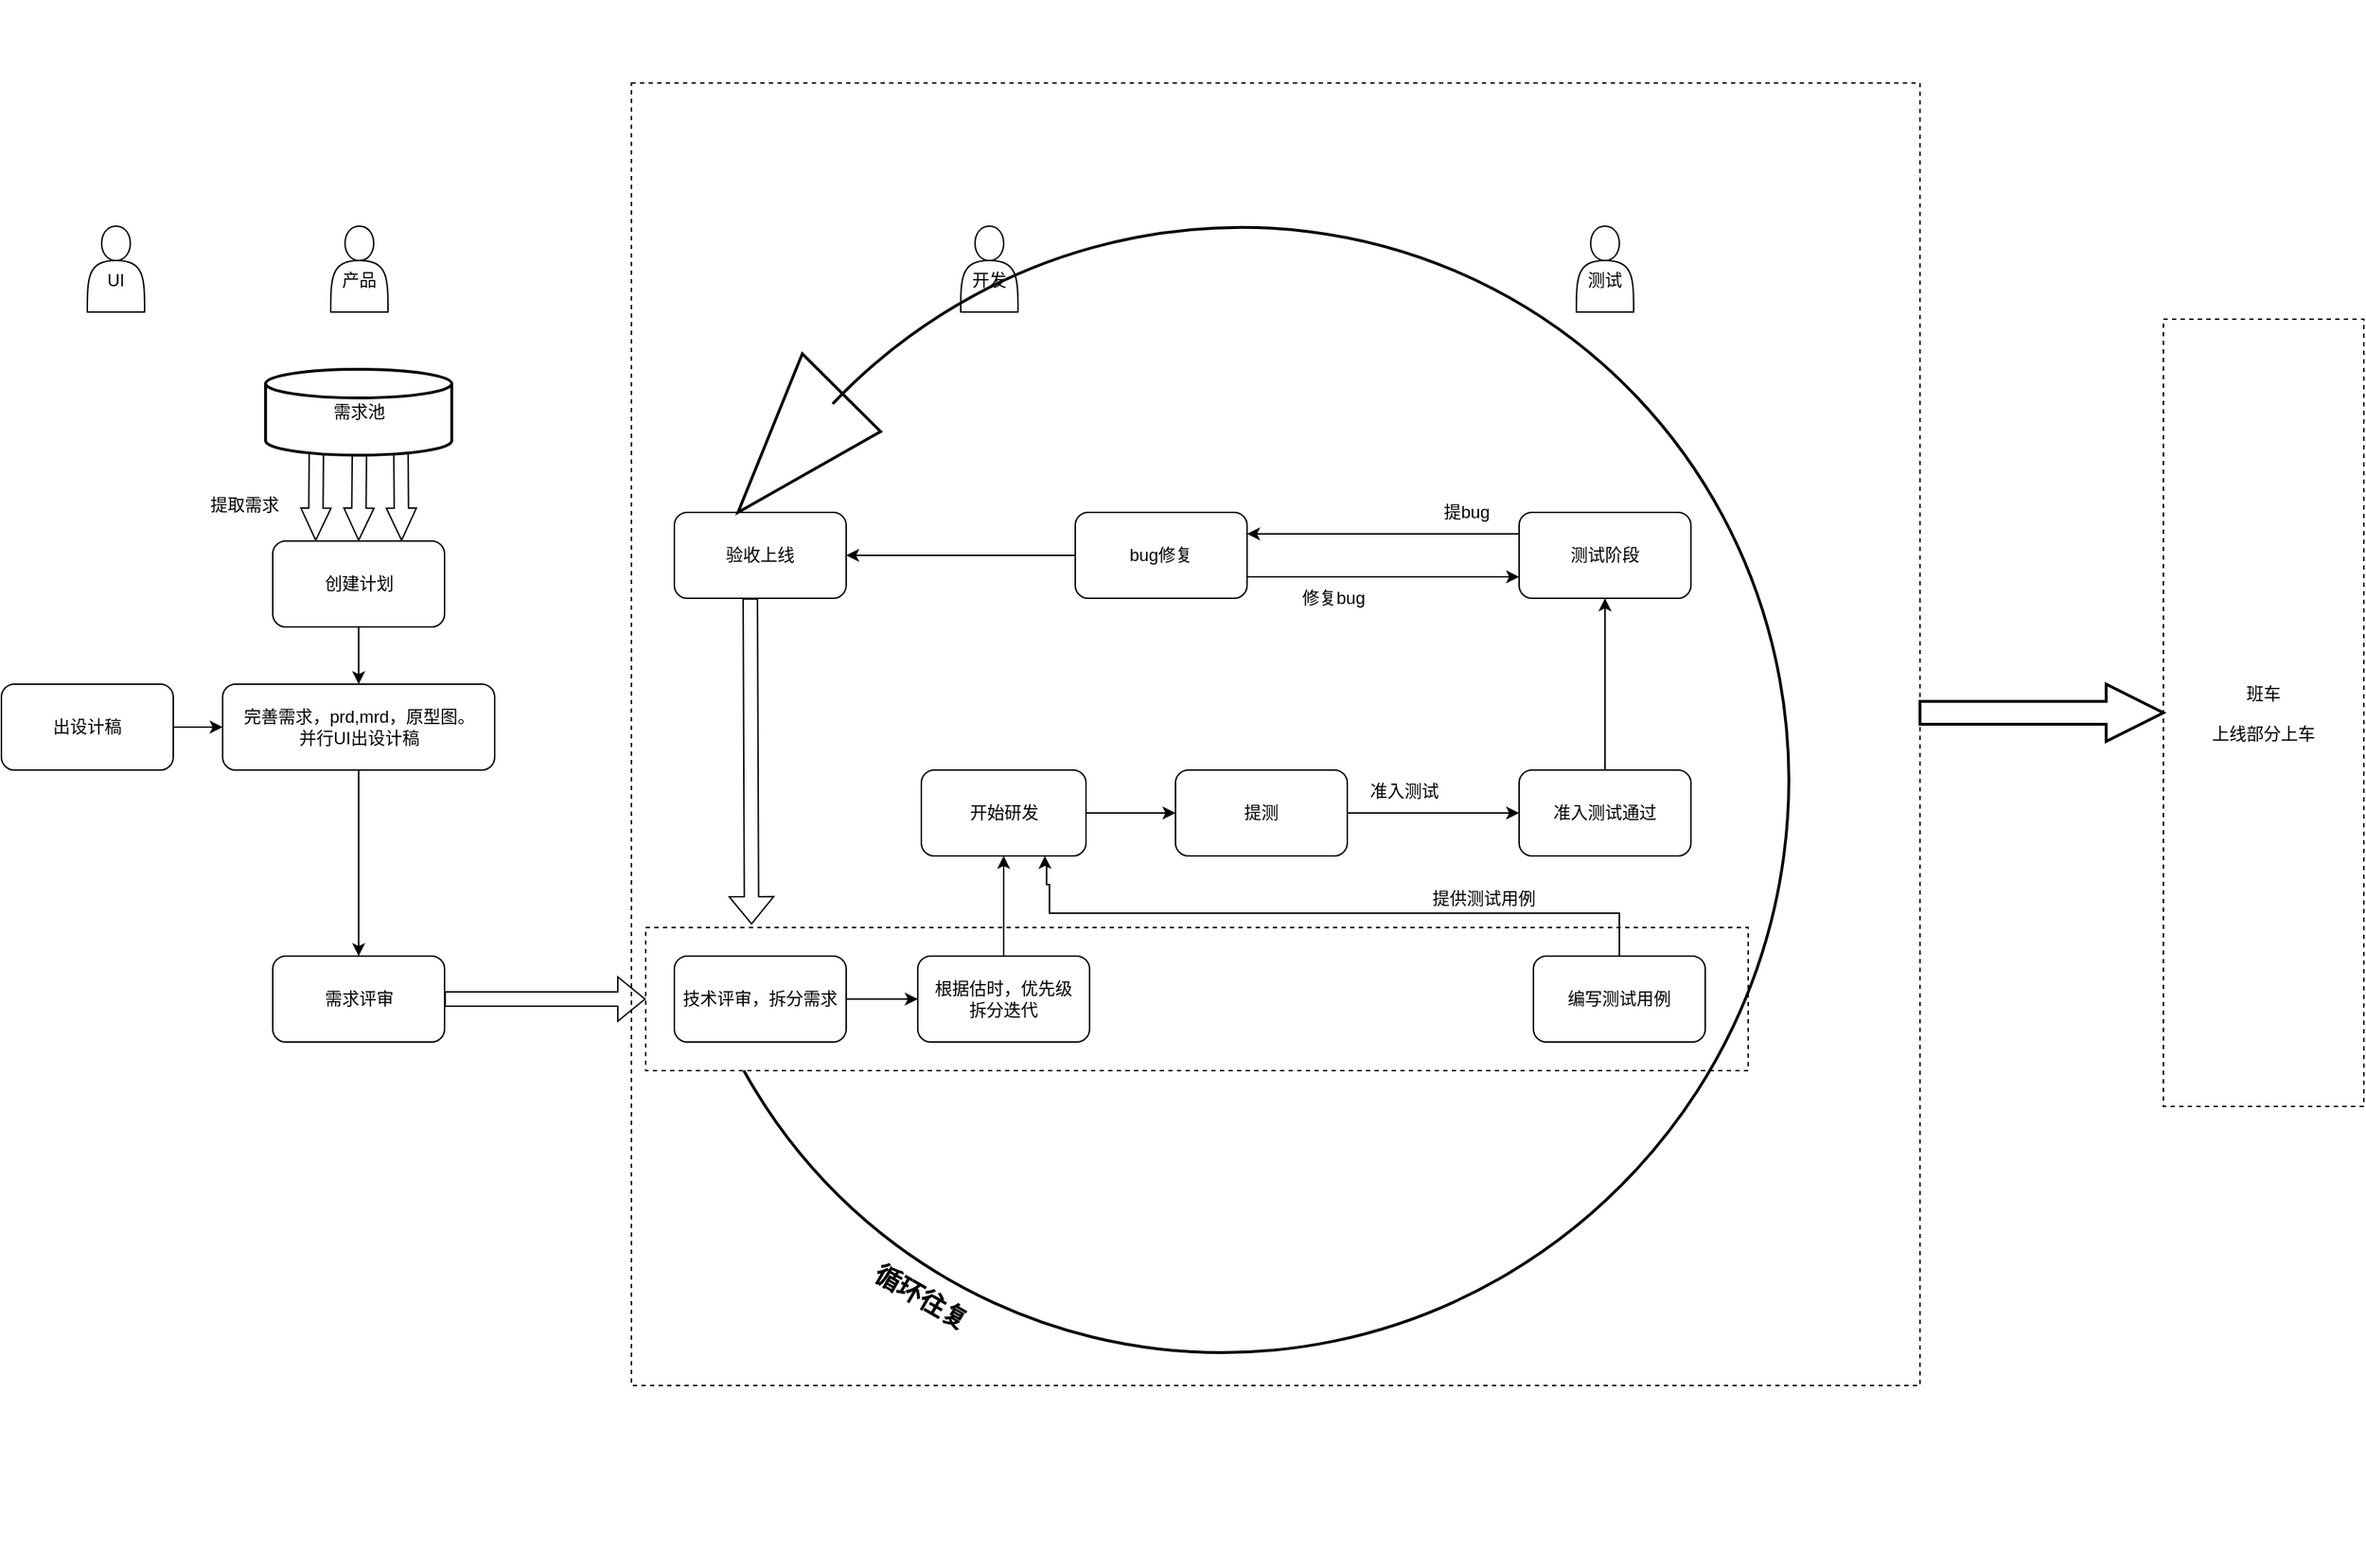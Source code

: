 <mxfile version="17.1.2" type="github">
  <diagram id="tSGG9kwhMNB_0e-GcAUV" name="第 1 页">
    <mxGraphModel dx="1731" dy="2766" grid="1" gridSize="10" guides="1" tooltips="1" connect="1" arrows="1" fold="1" page="1" pageScale="1" pageWidth="2336" pageHeight="1654" math="0" shadow="0">
      <root>
        <mxCell id="0" />
        <mxCell id="1" parent="0" />
        <mxCell id="1NMRpeNYo86zTvfl2Am6-1" value="&lt;br&gt;产品" style="shape=actor;whiteSpace=wrap;html=1;" vertex="1" parent="1">
          <mxGeometry x="350" y="130" width="40" height="60" as="geometry" />
        </mxCell>
        <mxCell id="1NMRpeNYo86zTvfl2Am6-2" value="&lt;br&gt;开发" style="shape=actor;whiteSpace=wrap;html=1;" vertex="1" parent="1">
          <mxGeometry x="790" y="130" width="40" height="60" as="geometry" />
        </mxCell>
        <mxCell id="1NMRpeNYo86zTvfl2Am6-3" value="&lt;br&gt;测试" style="shape=actor;whiteSpace=wrap;html=1;" vertex="1" parent="1">
          <mxGeometry x="1220" y="130" width="40" height="60" as="geometry" />
        </mxCell>
        <mxCell id="1NMRpeNYo86zTvfl2Am6-4" value="&lt;br&gt;UI" style="shape=actor;whiteSpace=wrap;html=1;" vertex="1" parent="1">
          <mxGeometry x="180" y="130" width="40" height="60" as="geometry" />
        </mxCell>
        <mxCell id="1NMRpeNYo86zTvfl2Am6-6" value="" style="shape=flexArrow;endArrow=classic;html=1;rounded=0;endWidth=10;endSize=7.17;entryX=0.75;entryY=0;entryDx=0;entryDy=0;" edge="1" parent="1" target="1NMRpeNYo86zTvfl2Am6-12">
          <mxGeometry width="50" height="50" relative="1" as="geometry">
            <mxPoint x="399" y="280" as="sourcePoint" />
            <mxPoint x="234.54" y="246.284" as="targetPoint" />
            <Array as="points" />
          </mxGeometry>
        </mxCell>
        <mxCell id="1NMRpeNYo86zTvfl2Am6-7" value="" style="shape=flexArrow;endArrow=classic;html=1;rounded=0;endWidth=10;endSize=7.17;entryX=0.25;entryY=0;entryDx=0;entryDy=0;" edge="1" parent="1" target="1NMRpeNYo86zTvfl2Am6-12">
          <mxGeometry width="50" height="50" relative="1" as="geometry">
            <mxPoint x="340" y="280" as="sourcePoint" />
            <mxPoint x="340" y="380" as="targetPoint" />
            <Array as="points" />
          </mxGeometry>
        </mxCell>
        <mxCell id="1NMRpeNYo86zTvfl2Am6-8" value="提取需求&lt;br&gt;" style="text;html=1;strokeColor=none;fillColor=none;align=center;verticalAlign=middle;whiteSpace=wrap;rounded=0;" vertex="1" parent="1">
          <mxGeometry x="260" y="310" width="60" height="30" as="geometry" />
        </mxCell>
        <mxCell id="1NMRpeNYo86zTvfl2Am6-9" value="" style="edgeStyle=orthogonalEdgeStyle;rounded=0;orthogonalLoop=1;jettySize=auto;html=1;" edge="1" parent="1" target="1NMRpeNYo86zTvfl2Am6-10" source="1NMRpeNYo86zTvfl2Am6-12">
          <mxGeometry relative="1" as="geometry">
            <mxPoint x="370" y="438" as="sourcePoint" />
          </mxGeometry>
        </mxCell>
        <mxCell id="1NMRpeNYo86zTvfl2Am6-35" value="" style="edgeStyle=orthogonalEdgeStyle;rounded=0;orthogonalLoop=1;jettySize=auto;html=1;" edge="1" parent="1" source="1NMRpeNYo86zTvfl2Am6-10" target="1NMRpeNYo86zTvfl2Am6-34">
          <mxGeometry relative="1" as="geometry" />
        </mxCell>
        <mxCell id="1NMRpeNYo86zTvfl2Am6-10" value="&lt;div class=&quot;okr-block-clipboard&quot;&gt;&lt;/div&gt;&lt;div&gt;&lt;div&gt;&lt;div&gt;完善需求，prd,mrd，原型图。&lt;/div&gt;&lt;div&gt;并行UI出设计稿&lt;/div&gt;&lt;/div&gt;&lt;/div&gt;" style="rounded=1;whiteSpace=wrap;html=1;" vertex="1" parent="1">
          <mxGeometry x="274.5" y="450" width="190" height="60" as="geometry" />
        </mxCell>
        <mxCell id="1NMRpeNYo86zTvfl2Am6-11" value="&lt;span&gt;需求池&lt;/span&gt;" style="strokeWidth=2;html=1;shape=mxgraph.flowchart.database;whiteSpace=wrap;" vertex="1" parent="1">
          <mxGeometry x="304.5" y="230" width="130" height="60" as="geometry" />
        </mxCell>
        <mxCell id="1NMRpeNYo86zTvfl2Am6-12" value="&lt;span&gt;创建计划&lt;/span&gt;" style="rounded=1;whiteSpace=wrap;html=1;" vertex="1" parent="1">
          <mxGeometry x="309.5" y="350" width="120" height="60" as="geometry" />
        </mxCell>
        <mxCell id="1NMRpeNYo86zTvfl2Am6-13" value="" style="shape=flexArrow;endArrow=classic;html=1;rounded=0;exitX=0.5;exitY=1;exitDx=0;exitDy=0;endWidth=10;endSize=7.17;entryX=0.5;entryY=0;entryDx=0;entryDy=0;" edge="1" parent="1" target="1NMRpeNYo86zTvfl2Am6-12">
          <mxGeometry width="50" height="50" relative="1" as="geometry">
            <mxPoint x="370" y="290" as="sourcePoint" />
            <mxPoint x="370" y="370" as="targetPoint" />
            <Array as="points" />
          </mxGeometry>
        </mxCell>
        <mxCell id="1NMRpeNYo86zTvfl2Am6-45" value="" style="edgeStyle=orthogonalEdgeStyle;rounded=0;orthogonalLoop=1;jettySize=auto;html=1;" edge="1" parent="1" source="1NMRpeNYo86zTvfl2Am6-14" target="1NMRpeNYo86zTvfl2Am6-15">
          <mxGeometry relative="1" as="geometry" />
        </mxCell>
        <mxCell id="1NMRpeNYo86zTvfl2Am6-14" value="&lt;span&gt;技术评审，拆分需求&lt;/span&gt;" style="rounded=1;whiteSpace=wrap;html=1;" vertex="1" parent="1">
          <mxGeometry x="590" y="640" width="120" height="60" as="geometry" />
        </mxCell>
        <mxCell id="1NMRpeNYo86zTvfl2Am6-44" value="" style="edgeStyle=orthogonalEdgeStyle;rounded=0;orthogonalLoop=1;jettySize=auto;html=1;" edge="1" parent="1" source="1NMRpeNYo86zTvfl2Am6-15" target="1NMRpeNYo86zTvfl2Am6-17">
          <mxGeometry relative="1" as="geometry" />
        </mxCell>
        <mxCell id="1NMRpeNYo86zTvfl2Am6-15" value="根据估时，优先级&lt;br&gt;拆分迭代" style="whiteSpace=wrap;html=1;fillColor=rgb(255, 255, 255);strokeColor=rgb(0, 0, 0);fontColor=rgb(0, 0, 0);rounded=1;" vertex="1" parent="1">
          <mxGeometry x="760" y="640" width="120" height="60" as="geometry" />
        </mxCell>
        <mxCell id="1NMRpeNYo86zTvfl2Am6-20" value="" style="edgeStyle=orthogonalEdgeStyle;rounded=0;orthogonalLoop=1;jettySize=auto;html=1;" edge="1" parent="1" source="1NMRpeNYo86zTvfl2Am6-17" target="1NMRpeNYo86zTvfl2Am6-19">
          <mxGeometry relative="1" as="geometry" />
        </mxCell>
        <mxCell id="1NMRpeNYo86zTvfl2Am6-17" value="开始研发" style="whiteSpace=wrap;html=1;fillColor=rgb(255, 255, 255);strokeColor=rgb(0, 0, 0);fontColor=rgb(0, 0, 0);rounded=1;" vertex="1" parent="1">
          <mxGeometry x="762.5" y="510" width="115" height="60" as="geometry" />
        </mxCell>
        <mxCell id="1NMRpeNYo86zTvfl2Am6-22" value="" style="edgeStyle=orthogonalEdgeStyle;rounded=0;orthogonalLoop=1;jettySize=auto;html=1;" edge="1" parent="1" source="1NMRpeNYo86zTvfl2Am6-19" target="1NMRpeNYo86zTvfl2Am6-21">
          <mxGeometry relative="1" as="geometry" />
        </mxCell>
        <mxCell id="1NMRpeNYo86zTvfl2Am6-19" value="提测" style="whiteSpace=wrap;html=1;fillColor=rgb(255, 255, 255);strokeColor=rgb(0, 0, 0);fontColor=rgb(0, 0, 0);rounded=1;" vertex="1" parent="1">
          <mxGeometry x="940" y="510" width="120" height="60" as="geometry" />
        </mxCell>
        <mxCell id="1NMRpeNYo86zTvfl2Am6-25" value="" style="edgeStyle=orthogonalEdgeStyle;rounded=0;orthogonalLoop=1;jettySize=auto;html=1;" edge="1" parent="1" source="1NMRpeNYo86zTvfl2Am6-21" target="1NMRpeNYo86zTvfl2Am6-24">
          <mxGeometry relative="1" as="geometry" />
        </mxCell>
        <mxCell id="1NMRpeNYo86zTvfl2Am6-21" value="准入测试通过" style="whiteSpace=wrap;html=1;fillColor=rgb(255, 255, 255);strokeColor=rgb(0, 0, 0);fontColor=rgb(0, 0, 0);rounded=1;" vertex="1" parent="1">
          <mxGeometry x="1180" y="510" width="120" height="60" as="geometry" />
        </mxCell>
        <mxCell id="1NMRpeNYo86zTvfl2Am6-23" value="准入测试" style="text;html=1;strokeColor=none;fillColor=none;align=center;verticalAlign=middle;whiteSpace=wrap;rounded=0;" vertex="1" parent="1">
          <mxGeometry x="1070" y="510" width="60" height="30" as="geometry" />
        </mxCell>
        <mxCell id="1NMRpeNYo86zTvfl2Am6-49" value="" style="edgeStyle=orthogonalEdgeStyle;rounded=0;orthogonalLoop=1;jettySize=auto;html=1;entryX=1;entryY=0.25;entryDx=0;entryDy=0;exitX=0;exitY=0.25;exitDx=0;exitDy=0;" edge="1" parent="1" source="1NMRpeNYo86zTvfl2Am6-24" target="1NMRpeNYo86zTvfl2Am6-28">
          <mxGeometry relative="1" as="geometry">
            <mxPoint x="990" y="360" as="targetPoint" />
          </mxGeometry>
        </mxCell>
        <mxCell id="1NMRpeNYo86zTvfl2Am6-24" value="测试阶段" style="whiteSpace=wrap;html=1;fillColor=rgb(255, 255, 255);strokeColor=rgb(0, 0, 0);fontColor=rgb(0, 0, 0);rounded=1;" vertex="1" parent="1">
          <mxGeometry x="1180" y="330" width="120" height="60" as="geometry" />
        </mxCell>
        <mxCell id="1NMRpeNYo86zTvfl2Am6-52" value="" style="edgeStyle=orthogonalEdgeStyle;rounded=0;orthogonalLoop=1;jettySize=auto;html=1;exitX=1;exitY=0.75;exitDx=0;exitDy=0;entryX=0;entryY=0.75;entryDx=0;entryDy=0;" edge="1" parent="1" source="1NMRpeNYo86zTvfl2Am6-28" target="1NMRpeNYo86zTvfl2Am6-24">
          <mxGeometry relative="1" as="geometry">
            <mxPoint x="1130" y="360" as="targetPoint" />
          </mxGeometry>
        </mxCell>
        <mxCell id="1NMRpeNYo86zTvfl2Am6-57" value="" style="edgeStyle=orthogonalEdgeStyle;rounded=0;orthogonalLoop=1;jettySize=auto;html=1;" edge="1" parent="1" source="1NMRpeNYo86zTvfl2Am6-28" target="1NMRpeNYo86zTvfl2Am6-56">
          <mxGeometry relative="1" as="geometry" />
        </mxCell>
        <mxCell id="1NMRpeNYo86zTvfl2Am6-28" value="bug修复" style="rounded=1;whiteSpace=wrap;html=1;" vertex="1" parent="1">
          <mxGeometry x="870" y="330" width="120" height="60" as="geometry" />
        </mxCell>
        <mxCell id="1NMRpeNYo86zTvfl2Am6-33" value="" style="edgeStyle=orthogonalEdgeStyle;rounded=0;orthogonalLoop=1;jettySize=auto;html=1;" edge="1" parent="1" source="1NMRpeNYo86zTvfl2Am6-32" target="1NMRpeNYo86zTvfl2Am6-10">
          <mxGeometry relative="1" as="geometry" />
        </mxCell>
        <mxCell id="1NMRpeNYo86zTvfl2Am6-32" value="出设计稿" style="rounded=1;whiteSpace=wrap;html=1;" vertex="1" parent="1">
          <mxGeometry x="120" y="450" width="120" height="60" as="geometry" />
        </mxCell>
        <mxCell id="1NMRpeNYo86zTvfl2Am6-34" value="需求评审" style="whiteSpace=wrap;html=1;rounded=1;" vertex="1" parent="1">
          <mxGeometry x="309.5" y="640" width="120" height="60" as="geometry" />
        </mxCell>
        <mxCell id="1NMRpeNYo86zTvfl2Am6-47" value="" style="edgeStyle=orthogonalEdgeStyle;rounded=0;orthogonalLoop=1;jettySize=auto;html=1;entryX=0.75;entryY=1;entryDx=0;entryDy=0;" edge="1" parent="1" source="1NMRpeNYo86zTvfl2Am6-40" target="1NMRpeNYo86zTvfl2Am6-17">
          <mxGeometry relative="1" as="geometry">
            <mxPoint x="860" y="590" as="targetPoint" />
            <Array as="points">
              <mxPoint x="1250" y="610" />
              <mxPoint x="852" y="610" />
              <mxPoint x="852" y="590" />
              <mxPoint x="850" y="590" />
              <mxPoint x="850" y="574" />
              <mxPoint x="849" y="574" />
            </Array>
          </mxGeometry>
        </mxCell>
        <mxCell id="1NMRpeNYo86zTvfl2Am6-40" value="编写测试用例" style="rounded=1;whiteSpace=wrap;html=1;" vertex="1" parent="1">
          <mxGeometry x="1190" y="640" width="120" height="60" as="geometry" />
        </mxCell>
        <mxCell id="1NMRpeNYo86zTvfl2Am6-50" value="提bug" style="text;html=1;align=center;verticalAlign=middle;resizable=0;points=[];autosize=1;strokeColor=none;fillColor=none;" vertex="1" parent="1">
          <mxGeometry x="1118" y="320" width="50" height="20" as="geometry" />
        </mxCell>
        <mxCell id="1NMRpeNYo86zTvfl2Am6-53" value="修复bug" style="text;html=1;align=center;verticalAlign=middle;resizable=0;points=[];autosize=1;strokeColor=none;fillColor=none;" vertex="1" parent="1">
          <mxGeometry x="1020" y="380" width="60" height="20" as="geometry" />
        </mxCell>
        <mxCell id="1NMRpeNYo86zTvfl2Am6-54" value="" style="shape=flexArrow;endArrow=classic;html=1;rounded=0;exitX=1;exitY=0.5;exitDx=0;exitDy=0;entryX=0;entryY=0.5;entryDx=0;entryDy=0;" edge="1" parent="1" source="1NMRpeNYo86zTvfl2Am6-34" target="1NMRpeNYo86zTvfl2Am6-55">
          <mxGeometry width="50" height="50" relative="1" as="geometry">
            <mxPoint x="880" y="640" as="sourcePoint" />
            <mxPoint x="520" y="670" as="targetPoint" />
          </mxGeometry>
        </mxCell>
        <mxCell id="1NMRpeNYo86zTvfl2Am6-55" value="" style="fontStyle=0;dashed=1;fillColor=none;" vertex="1" parent="1">
          <mxGeometry x="570" y="620" width="770" height="100" as="geometry" />
        </mxCell>
        <mxCell id="1NMRpeNYo86zTvfl2Am6-56" value="验收上线" style="whiteSpace=wrap;html=1;rounded=1;" vertex="1" parent="1">
          <mxGeometry x="590" y="330" width="120" height="60" as="geometry" />
        </mxCell>
        <mxCell id="1NMRpeNYo86zTvfl2Am6-58" value="" style="shape=flexArrow;endArrow=classic;html=1;rounded=0;entryX=0.096;entryY=-0.02;entryDx=0;entryDy=0;entryPerimeter=0;exitX=0.442;exitY=1;exitDx=0;exitDy=0;exitPerimeter=0;" edge="1" parent="1" source="1NMRpeNYo86zTvfl2Am6-56" target="1NMRpeNYo86zTvfl2Am6-55">
          <mxGeometry width="50" height="50" relative="1" as="geometry">
            <mxPoint x="650" y="390" as="sourcePoint" />
            <mxPoint x="790" y="440" as="targetPoint" />
          </mxGeometry>
        </mxCell>
        <mxCell id="1NMRpeNYo86zTvfl2Am6-59" value="提供测试用例" style="text;html=1;align=center;verticalAlign=middle;resizable=0;points=[];autosize=1;strokeColor=none;fillColor=none;" vertex="1" parent="1">
          <mxGeometry x="1110" y="590" width="90" height="20" as="geometry" />
        </mxCell>
        <mxCell id="1NMRpeNYo86zTvfl2Am6-60" value="" style="fontStyle=0;dashed=1;fillColor=none;" vertex="1" parent="1">
          <mxGeometry x="560" y="30" width="900" height="910" as="geometry" />
        </mxCell>
        <mxCell id="1NMRpeNYo86zTvfl2Am6-64" value="班车&#xa;&#xa;上线部分上车" style="fontStyle=0;dashed=1;fillColor=none;" vertex="1" parent="1">
          <mxGeometry x="1630" y="195" width="140" height="550" as="geometry" />
        </mxCell>
        <mxCell id="1NMRpeNYo86zTvfl2Am6-65" value="" style="verticalLabelPosition=bottom;verticalAlign=top;html=1;strokeWidth=2;shape=mxgraph.arrows2.arrow;dy=0.6;dx=40;notch=0;fillColor=none;" vertex="1" parent="1">
          <mxGeometry x="1460" y="450" width="170" height="40" as="geometry" />
        </mxCell>
        <mxCell id="1NMRpeNYo86zTvfl2Am6-66" value="&lt;b&gt;&lt;font style=&quot;font-size: 18px&quot;&gt;循环往复&lt;/font&gt;&lt;/b&gt;" style="verticalLabelPosition=bottom;html=1;verticalAlign=top;strokeWidth=2;shape=mxgraph.lean_mapping.physical_pull;pointerEvents=1;fillColor=none;direction=west;rotation=30;" vertex="1" parent="1">
          <mxGeometry x="568.33" y="120.77" width="802.43" height="796.4" as="geometry" />
        </mxCell>
      </root>
    </mxGraphModel>
  </diagram>
</mxfile>
